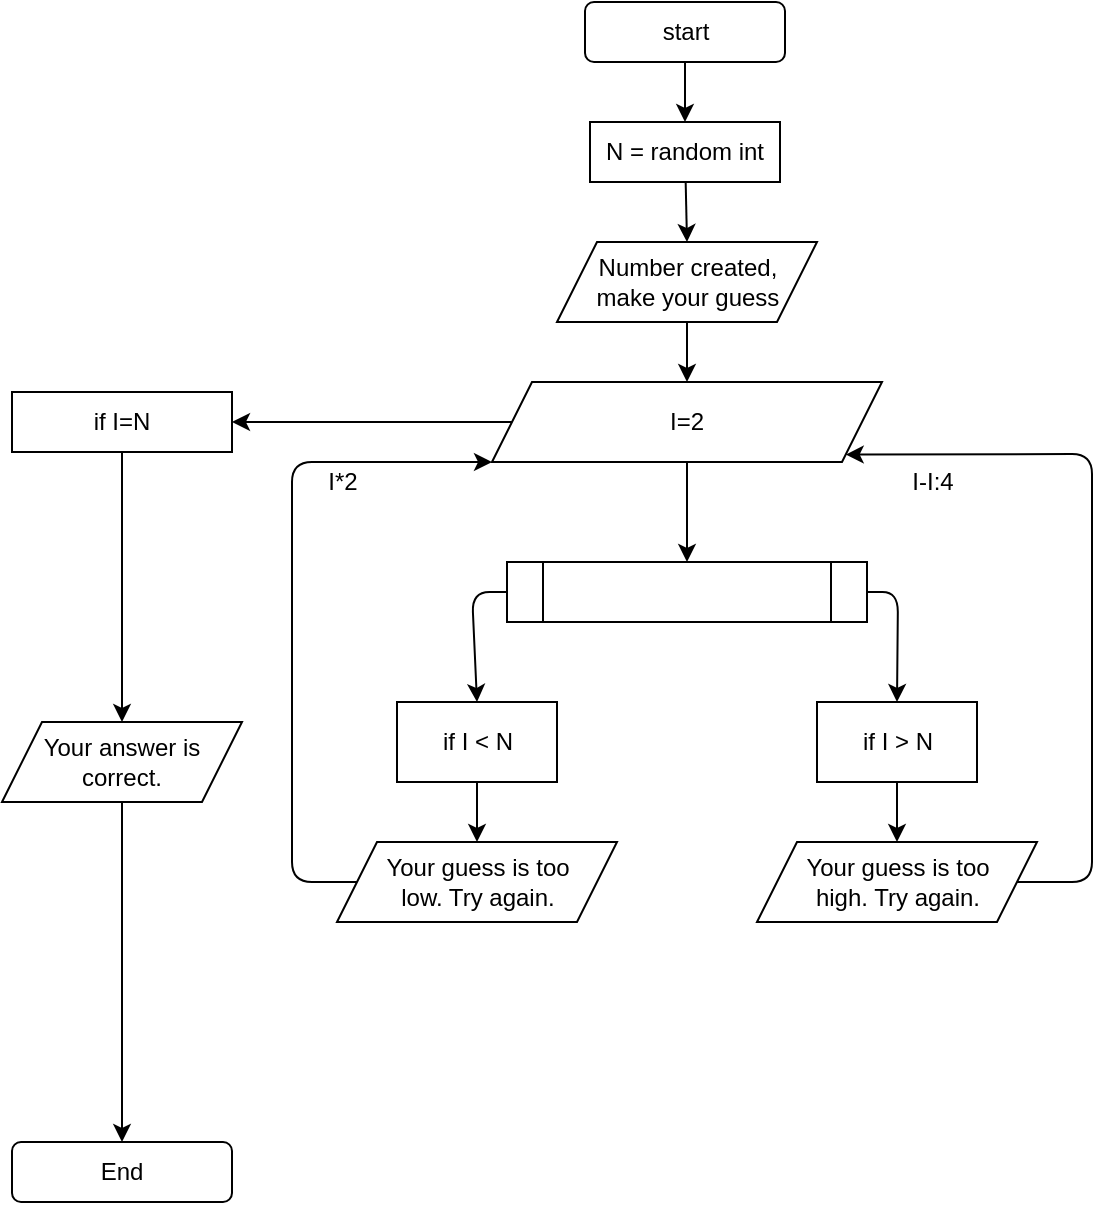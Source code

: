 <mxfile>
    <diagram id="QRFX8-u1P_2bX34t5Dht" name="Page-1">
        <mxGraphModel dx="715" dy="453" grid="1" gridSize="10" guides="1" tooltips="1" connect="1" arrows="1" fold="1" page="1" pageScale="1" pageWidth="827" pageHeight="1169" math="0" shadow="0">
            <root>
                <mxCell id="0"/>
                <mxCell id="1" parent="0"/>
                <mxCell id="37" style="edgeStyle=none;html=1;entryX=0.5;entryY=0;entryDx=0;entryDy=0;" parent="1" source="15" target="16" edge="1">
                    <mxGeometry relative="1" as="geometry"/>
                </mxCell>
                <mxCell id="15" value="start" style="rounded=1;whiteSpace=wrap;html=1;" parent="1" vertex="1">
                    <mxGeometry x="316.5" y="10" width="100" height="30" as="geometry"/>
                </mxCell>
                <mxCell id="43" style="edgeStyle=none;html=1;entryX=0.5;entryY=0;entryDx=0;entryDy=0;" edge="1" parent="1" source="16" target="44">
                    <mxGeometry relative="1" as="geometry">
                        <mxPoint x="250" y="130" as="targetPoint"/>
                    </mxGeometry>
                </mxCell>
                <mxCell id="16" value="N = random int" style="rounded=0;whiteSpace=wrap;html=1;" parent="1" vertex="1">
                    <mxGeometry x="319" y="70" width="95" height="30" as="geometry"/>
                </mxCell>
                <mxCell id="60" value="" style="edgeStyle=none;html=1;" edge="1" parent="1" source="29" target="59">
                    <mxGeometry relative="1" as="geometry"/>
                </mxCell>
                <mxCell id="29" value="if I &amp;lt; N&lt;br&gt;" style="rounded=0;whiteSpace=wrap;html=1;" parent="1" vertex="1">
                    <mxGeometry x="222.5" y="360" width="80" height="40" as="geometry"/>
                </mxCell>
                <mxCell id="72" style="edgeStyle=none;html=1;entryX=0.5;entryY=0;entryDx=0;entryDy=0;" edge="1" parent="1" source="30" target="63">
                    <mxGeometry relative="1" as="geometry"/>
                </mxCell>
                <mxCell id="30" value="if I &amp;gt; N&lt;br&gt;" style="rounded=0;whiteSpace=wrap;html=1;" parent="1" vertex="1">
                    <mxGeometry x="432.5" y="360" width="80" height="40" as="geometry"/>
                </mxCell>
                <mxCell id="47" style="edgeStyle=none;html=1;entryX=0.5;entryY=0;entryDx=0;entryDy=0;exitX=0.5;exitY=1;exitDx=0;exitDy=0;" edge="1" parent="1" source="44" target="46">
                    <mxGeometry relative="1" as="geometry"/>
                </mxCell>
                <mxCell id="44" value="Number created, &lt;br&gt;make your guess" style="shape=parallelogram;perimeter=parallelogramPerimeter;whiteSpace=wrap;html=1;fixedSize=1;" vertex="1" parent="1">
                    <mxGeometry x="302.5" y="130" width="130" height="40" as="geometry"/>
                </mxCell>
                <mxCell id="49" style="edgeStyle=none;html=1;" edge="1" parent="1" source="46" target="48">
                    <mxGeometry relative="1" as="geometry"/>
                </mxCell>
                <mxCell id="56" style="edgeStyle=none;html=1;entryX=0.5;entryY=0;entryDx=0;entryDy=0;exitX=0;exitY=0.5;exitDx=0;exitDy=0;" edge="1" parent="1" source="66" target="29">
                    <mxGeometry relative="1" as="geometry">
                        <mxPoint x="304" y="290" as="targetPoint"/>
                        <mxPoint x="253" y="280" as="sourcePoint"/>
                        <Array as="points">
                            <mxPoint x="260" y="305"/>
                        </Array>
                    </mxGeometry>
                </mxCell>
                <mxCell id="74" style="edgeStyle=none;html=1;entryX=0.5;entryY=0;entryDx=0;entryDy=0;" edge="1" parent="1" source="46" target="66">
                    <mxGeometry relative="1" as="geometry"/>
                </mxCell>
                <mxCell id="46" value="I=2" style="shape=parallelogram;perimeter=parallelogramPerimeter;whiteSpace=wrap;html=1;fixedSize=1;" vertex="1" parent="1">
                    <mxGeometry x="270" y="200" width="195" height="40" as="geometry"/>
                </mxCell>
                <mxCell id="51" value="" style="edgeStyle=none;html=1;" edge="1" parent="1" source="48" target="50">
                    <mxGeometry relative="1" as="geometry"/>
                </mxCell>
                <mxCell id="48" value="if I=N" style="rounded=0;whiteSpace=wrap;html=1;" vertex="1" parent="1">
                    <mxGeometry x="30" y="205" width="110" height="30" as="geometry"/>
                </mxCell>
                <mxCell id="53" value="" style="edgeStyle=none;html=1;" edge="1" parent="1" source="50" target="52">
                    <mxGeometry relative="1" as="geometry"/>
                </mxCell>
                <mxCell id="50" value="Your answer is correct." style="shape=parallelogram;perimeter=parallelogramPerimeter;whiteSpace=wrap;html=1;fixedSize=1;rounded=0;" vertex="1" parent="1">
                    <mxGeometry x="25" y="370" width="120" height="40" as="geometry"/>
                </mxCell>
                <mxCell id="52" value="End" style="rounded=1;whiteSpace=wrap;html=1;" vertex="1" parent="1">
                    <mxGeometry x="30" y="580" width="110" height="30" as="geometry"/>
                </mxCell>
                <mxCell id="75" style="edgeStyle=none;html=1;entryX=0;entryY=1;entryDx=0;entryDy=0;" edge="1" parent="1" source="59" target="46">
                    <mxGeometry relative="1" as="geometry">
                        <mxPoint x="170" y="280" as="targetPoint"/>
                        <Array as="points">
                            <mxPoint x="170" y="450"/>
                            <mxPoint x="170" y="240"/>
                        </Array>
                    </mxGeometry>
                </mxCell>
                <mxCell id="59" value="Your guess is too &lt;br&gt;low. Try again." style="shape=parallelogram;perimeter=parallelogramPerimeter;whiteSpace=wrap;html=1;fixedSize=1;rounded=0;" vertex="1" parent="1">
                    <mxGeometry x="192.5" y="430" width="140" height="40" as="geometry"/>
                </mxCell>
                <mxCell id="76" value="" style="edgeStyle=none;html=1;entryX=1;entryY=1;entryDx=0;entryDy=0;exitX=1;exitY=0.5;exitDx=0;exitDy=0;" edge="1" parent="1" source="63" target="46">
                    <mxGeometry relative="1" as="geometry">
                        <Array as="points">
                            <mxPoint x="570" y="450"/>
                            <mxPoint x="570" y="236"/>
                        </Array>
                    </mxGeometry>
                </mxCell>
                <mxCell id="63" value="Your guess is too &lt;br&gt;high. Try again." style="shape=parallelogram;perimeter=parallelogramPerimeter;whiteSpace=wrap;html=1;fixedSize=1;rounded=0;" vertex="1" parent="1">
                    <mxGeometry x="402.5" y="430" width="140" height="40" as="geometry"/>
                </mxCell>
                <mxCell id="70" style="edgeStyle=none;html=1;entryX=0.5;entryY=0;entryDx=0;entryDy=0;exitX=1;exitY=0.5;exitDx=0;exitDy=0;" edge="1" parent="1" source="66" target="30">
                    <mxGeometry relative="1" as="geometry">
                        <Array as="points">
                            <mxPoint x="473" y="305"/>
                        </Array>
                    </mxGeometry>
                </mxCell>
                <mxCell id="66" value="" style="shape=process;whiteSpace=wrap;html=1;backgroundOutline=1;" vertex="1" parent="1">
                    <mxGeometry x="277.5" y="290" width="180" height="30" as="geometry"/>
                </mxCell>
                <mxCell id="77" value="I*2" style="text;html=1;align=center;verticalAlign=middle;resizable=0;points=[];autosize=1;strokeColor=none;fillColor=none;" vertex="1" parent="1">
                    <mxGeometry x="180" y="240" width="30" height="20" as="geometry"/>
                </mxCell>
                <mxCell id="78" value="&lt;span&gt;I-I:4&lt;/span&gt;" style="text;html=1;align=center;verticalAlign=middle;resizable=0;points=[];autosize=1;strokeColor=none;fillColor=none;" vertex="1" parent="1">
                    <mxGeometry x="470" y="240" width="40" height="20" as="geometry"/>
                </mxCell>
            </root>
        </mxGraphModel>
    </diagram>
</mxfile>